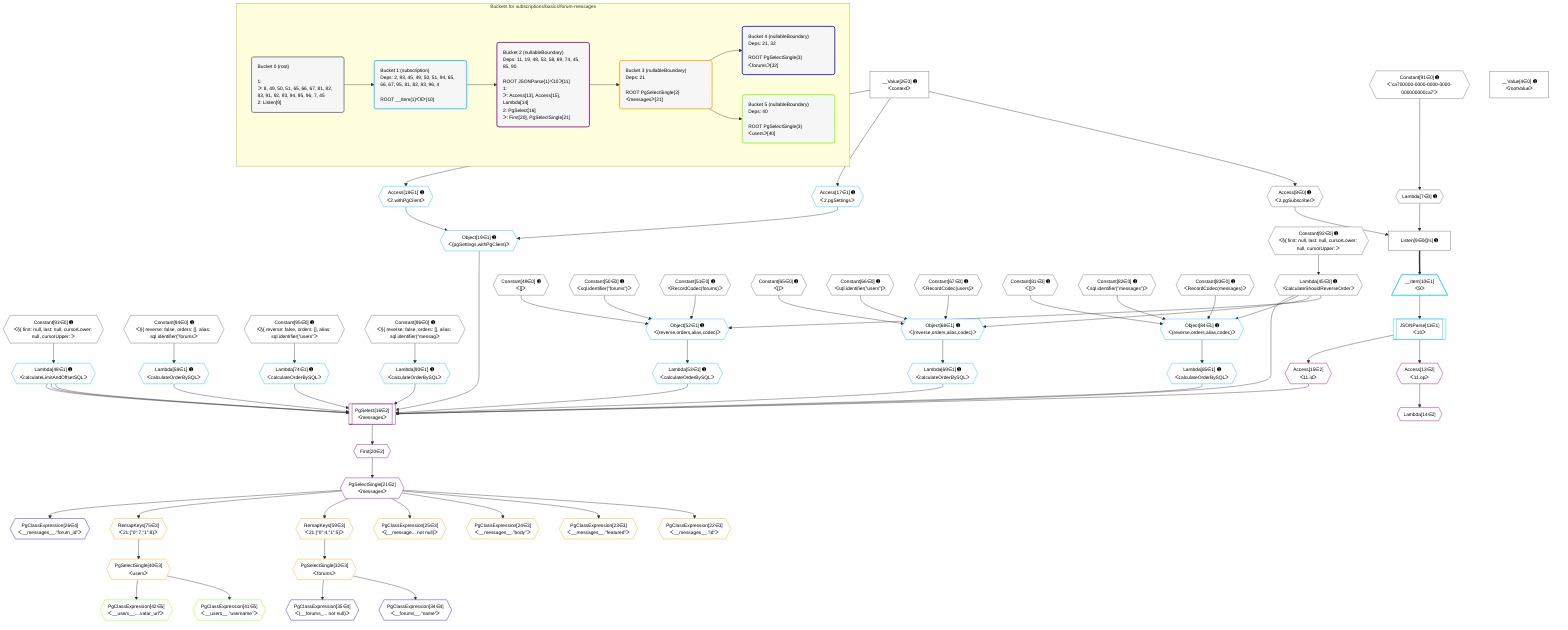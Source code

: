%%{init: {'themeVariables': { 'fontSize': '12px'}}}%%
graph TD
    classDef path fill:#eee,stroke:#000,color:#000
    classDef plan fill:#fff,stroke-width:1px,color:#000
    classDef itemplan fill:#fff,stroke-width:2px,color:#000
    classDef unbatchedplan fill:#dff,stroke-width:1px,color:#000
    classDef sideeffectplan fill:#fcc,stroke-width:2px,color:#000
    classDef bucket fill:#f6f6f6,color:#000,stroke-width:2px,text-align:left


    %% plan dependencies
    Listen9["Listen[9∈0@s] ➊"]:::plan
    Access8{{"Access[8∈0] ➊<br />ᐸ2.pgSubscriberᐳ"}}:::plan
    Lambda7{{"Lambda[7∈0] ➊"}}:::plan
    Access8 & Lambda7 --> Listen9
    Constant91{{"Constant[91∈0] ➊<br />ᐸ'ca700000-0000-0000-0000-000000000ca7'ᐳ"}}:::plan
    Constant91 --> Lambda7
    __Value2["__Value[2∈0] ➊<br />ᐸcontextᐳ"]:::plan
    __Value2 --> Access8
    Lambda45{{"Lambda[45∈0] ➊<br />ᐸcalculateShouldReverseOrderᐳ"}}:::plan
    Constant92{{"Constant[92∈0] ➊<br />ᐸ§{ first: null, last: null, cursorLower: null, cursorUpper: ᐳ"}}:::plan
    Constant92 --> Lambda45
    __Value4["__Value[4∈0] ➊<br />ᐸrootValueᐳ"]:::plan
    Constant49{{"Constant[49∈0] ➊<br />ᐸ[]ᐳ"}}:::plan
    Constant50{{"Constant[50∈0] ➊<br />ᐸsql.identifier(”forums”)ᐳ"}}:::plan
    Constant51{{"Constant[51∈0] ➊<br />ᐸRecordCodec(forums)ᐳ"}}:::plan
    Constant65{{"Constant[65∈0] ➊<br />ᐸ[]ᐳ"}}:::plan
    Constant66{{"Constant[66∈0] ➊<br />ᐸsql.identifier(”users”)ᐳ"}}:::plan
    Constant67{{"Constant[67∈0] ➊<br />ᐸRecordCodec(users)ᐳ"}}:::plan
    Constant81{{"Constant[81∈0] ➊<br />ᐸ[]ᐳ"}}:::plan
    Constant82{{"Constant[82∈0] ➊<br />ᐸsql.identifier(”messages”)ᐳ"}}:::plan
    Constant83{{"Constant[83∈0] ➊<br />ᐸRecordCodec(messages)ᐳ"}}:::plan
    Constant93{{"Constant[93∈0] ➊<br />ᐸ§{ first: null, last: null, cursorLower: null, cursorUpper: ᐳ"}}:::plan
    Constant94{{"Constant[94∈0] ➊<br />ᐸ§{ reverse: false, orders: [], alias: sql.identifier(”forumsᐳ"}}:::plan
    Constant95{{"Constant[95∈0] ➊<br />ᐸ§{ reverse: false, orders: [], alias: sql.identifier(”users”ᐳ"}}:::plan
    Constant96{{"Constant[96∈0] ➊<br />ᐸ§{ reverse: false, orders: [], alias: sql.identifier(”messagᐳ"}}:::plan
    Object52{{"Object[52∈1] ➊<br />ᐸ{reverse,orders,alias,codec}ᐳ"}}:::plan
    Lambda45 & Constant49 & Constant50 & Constant51 --> Object52
    Object68{{"Object[68∈1] ➊<br />ᐸ{reverse,orders,alias,codec}ᐳ"}}:::plan
    Lambda45 & Constant65 & Constant66 & Constant67 --> Object68
    Object84{{"Object[84∈1] ➊<br />ᐸ{reverse,orders,alias,codec}ᐳ"}}:::plan
    Lambda45 & Constant81 & Constant82 & Constant83 --> Object84
    Object19{{"Object[19∈1] ➊<br />ᐸ{pgSettings,withPgClient}ᐳ"}}:::plan
    Access17{{"Access[17∈1] ➊<br />ᐸ2.pgSettingsᐳ"}}:::plan
    Access18{{"Access[18∈1] ➊<br />ᐸ2.withPgClientᐳ"}}:::plan
    Access17 & Access18 --> Object19
    __Item10[/"__Item[10∈1]<br />ᐸ9ᐳ"\]:::itemplan
    Listen9 ==> __Item10
    JSONParse11[["JSONParse[11∈1]<br />ᐸ10ᐳ"]]:::plan
    __Item10 --> JSONParse11
    __Value2 --> Access17
    __Value2 --> Access18
    Lambda48{{"Lambda[48∈1] ➊<br />ᐸcalculateLimitAndOffsetSQLᐳ"}}:::plan
    Constant93 --> Lambda48
    Lambda53{{"Lambda[53∈1] ➊<br />ᐸcalculateOrderBySQLᐳ"}}:::plan
    Object52 --> Lambda53
    Lambda58{{"Lambda[58∈1] ➊<br />ᐸcalculateOrderBySQLᐳ"}}:::plan
    Constant94 --> Lambda58
    Lambda69{{"Lambda[69∈1] ➊<br />ᐸcalculateOrderBySQLᐳ"}}:::plan
    Object68 --> Lambda69
    Lambda74{{"Lambda[74∈1] ➊<br />ᐸcalculateOrderBySQLᐳ"}}:::plan
    Constant95 --> Lambda74
    Lambda85{{"Lambda[85∈1] ➊<br />ᐸcalculateOrderBySQLᐳ"}}:::plan
    Object84 --> Lambda85
    Lambda90{{"Lambda[90∈1] ➊<br />ᐸcalculateOrderBySQLᐳ"}}:::plan
    Constant96 --> Lambda90
    PgSelect16[["PgSelect[16∈2]<br />ᐸmessagesᐳ"]]:::plan
    Access15{{"Access[15∈2]<br />ᐸ11.idᐳ"}}:::plan
    Object19 & Access15 & Lambda48 & Lambda53 & Lambda58 & Lambda48 & Lambda69 & Lambda74 & Lambda45 & Lambda48 & Lambda85 & Lambda90 --> PgSelect16
    Access13{{"Access[13∈2]<br />ᐸ11.opᐳ"}}:::plan
    JSONParse11 --> Access13
    Lambda14{{"Lambda[14∈2]"}}:::plan
    Access13 --> Lambda14
    JSONParse11 --> Access15
    First20{{"First[20∈2]"}}:::plan
    PgSelect16 --> First20
    PgSelectSingle21{{"PgSelectSingle[21∈2]<br />ᐸmessagesᐳ"}}:::plan
    First20 --> PgSelectSingle21
    PgClassExpression22{{"PgClassExpression[22∈3]<br />ᐸ__messages__.”id”ᐳ"}}:::plan
    PgSelectSingle21 --> PgClassExpression22
    PgClassExpression23{{"PgClassExpression[23∈3]<br />ᐸ__messages__.”featured”ᐳ"}}:::plan
    PgSelectSingle21 --> PgClassExpression23
    PgClassExpression24{{"PgClassExpression[24∈3]<br />ᐸ__messages__.”body”ᐳ"}}:::plan
    PgSelectSingle21 --> PgClassExpression24
    PgClassExpression25{{"PgClassExpression[25∈3]<br />ᐸ(__message... not null)ᐳ"}}:::plan
    PgSelectSingle21 --> PgClassExpression25
    PgSelectSingle32{{"PgSelectSingle[32∈3]<br />ᐸforumsᐳ"}}:::plan
    RemapKeys59{{"RemapKeys[59∈3]<br />ᐸ21:{”0”:4,”1”:5}ᐳ"}}:::plan
    RemapKeys59 --> PgSelectSingle32
    PgSelectSingle40{{"PgSelectSingle[40∈3]<br />ᐸusersᐳ"}}:::plan
    RemapKeys75{{"RemapKeys[75∈3]<br />ᐸ21:{”0”:7,”1”:8}ᐳ"}}:::plan
    RemapKeys75 --> PgSelectSingle40
    PgSelectSingle21 --> RemapKeys59
    PgSelectSingle21 --> RemapKeys75
    PgClassExpression26{{"PgClassExpression[26∈4]<br />ᐸ__messages__.”forum_id”ᐳ"}}:::plan
    PgSelectSingle21 --> PgClassExpression26
    PgClassExpression34{{"PgClassExpression[34∈4]<br />ᐸ__forums__.”name”ᐳ"}}:::plan
    PgSelectSingle32 --> PgClassExpression34
    PgClassExpression35{{"PgClassExpression[35∈4]<br />ᐸ(__forums_... not null)ᐳ"}}:::plan
    PgSelectSingle32 --> PgClassExpression35
    PgClassExpression41{{"PgClassExpression[41∈5]<br />ᐸ__users__.”username”ᐳ"}}:::plan
    PgSelectSingle40 --> PgClassExpression41
    PgClassExpression42{{"PgClassExpression[42∈5]<br />ᐸ__users__....vatar_url”ᐳ"}}:::plan
    PgSelectSingle40 --> PgClassExpression42

    %% define steps

    subgraph "Buckets for subscriptions/basics/forum-messages"
    Bucket0("Bucket 0 (root)<br /><br />1: <br />ᐳ: 8, 49, 50, 51, 65, 66, 67, 81, 82, 83, 91, 92, 93, 94, 95, 96, 7, 45<br />2: Listen[9]"):::bucket
    classDef bucket0 stroke:#696969
    class Bucket0,__Value2,__Value4,Lambda7,Access8,Listen9,Lambda45,Constant49,Constant50,Constant51,Constant65,Constant66,Constant67,Constant81,Constant82,Constant83,Constant91,Constant92,Constant93,Constant94,Constant95,Constant96 bucket0
    Bucket1("Bucket 1 (subscription)<br />Deps: 2, 93, 45, 49, 50, 51, 94, 65, 66, 67, 95, 81, 82, 83, 96, 4<br /><br />ROOT __Item{1}ᐸ9ᐳ[10]"):::bucket
    classDef bucket1 stroke:#00bfff
    class Bucket1,__Item10,JSONParse11,Access17,Access18,Object19,Lambda48,Object52,Lambda53,Lambda58,Object68,Lambda69,Lambda74,Object84,Lambda85,Lambda90 bucket1
    Bucket2("Bucket 2 (nullableBoundary)<br />Deps: 11, 19, 48, 53, 58, 69, 74, 45, 85, 90<br /><br />ROOT JSONParse{1}ᐸ10ᐳ[11]<br />1: <br />ᐳ: Access[13], Access[15], Lambda[14]<br />2: PgSelect[16]<br />ᐳ: First[20], PgSelectSingle[21]"):::bucket
    classDef bucket2 stroke:#7f007f
    class Bucket2,Access13,Lambda14,Access15,PgSelect16,First20,PgSelectSingle21 bucket2
    Bucket3("Bucket 3 (nullableBoundary)<br />Deps: 21<br /><br />ROOT PgSelectSingle{2}ᐸmessagesᐳ[21]"):::bucket
    classDef bucket3 stroke:#ffa500
    class Bucket3,PgClassExpression22,PgClassExpression23,PgClassExpression24,PgClassExpression25,PgSelectSingle32,PgSelectSingle40,RemapKeys59,RemapKeys75 bucket3
    Bucket4("Bucket 4 (nullableBoundary)<br />Deps: 21, 32<br /><br />ROOT PgSelectSingle{3}ᐸforumsᐳ[32]"):::bucket
    classDef bucket4 stroke:#0000ff
    class Bucket4,PgClassExpression26,PgClassExpression34,PgClassExpression35 bucket4
    Bucket5("Bucket 5 (nullableBoundary)<br />Deps: 40<br /><br />ROOT PgSelectSingle{3}ᐸusersᐳ[40]"):::bucket
    classDef bucket5 stroke:#7fff00
    class Bucket5,PgClassExpression41,PgClassExpression42 bucket5
    Bucket0 --> Bucket1
    Bucket1 --> Bucket2
    Bucket2 --> Bucket3
    Bucket3 --> Bucket4 & Bucket5
    end